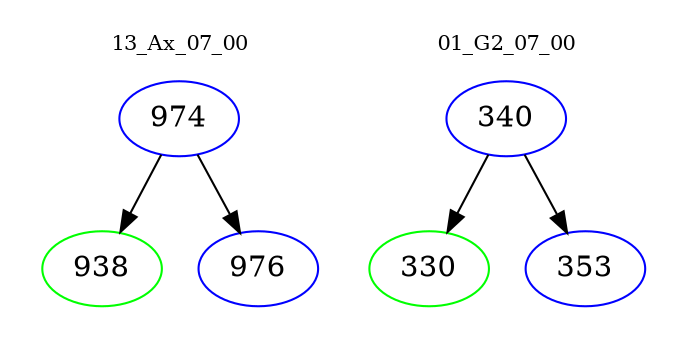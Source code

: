 digraph{
subgraph cluster_0 {
color = white
label = "13_Ax_07_00";
fontsize=10;
T0_974 [label="974", color="blue"]
T0_974 -> T0_938 [color="black"]
T0_938 [label="938", color="green"]
T0_974 -> T0_976 [color="black"]
T0_976 [label="976", color="blue"]
}
subgraph cluster_1 {
color = white
label = "01_G2_07_00";
fontsize=10;
T1_340 [label="340", color="blue"]
T1_340 -> T1_330 [color="black"]
T1_330 [label="330", color="green"]
T1_340 -> T1_353 [color="black"]
T1_353 [label="353", color="blue"]
}
}
